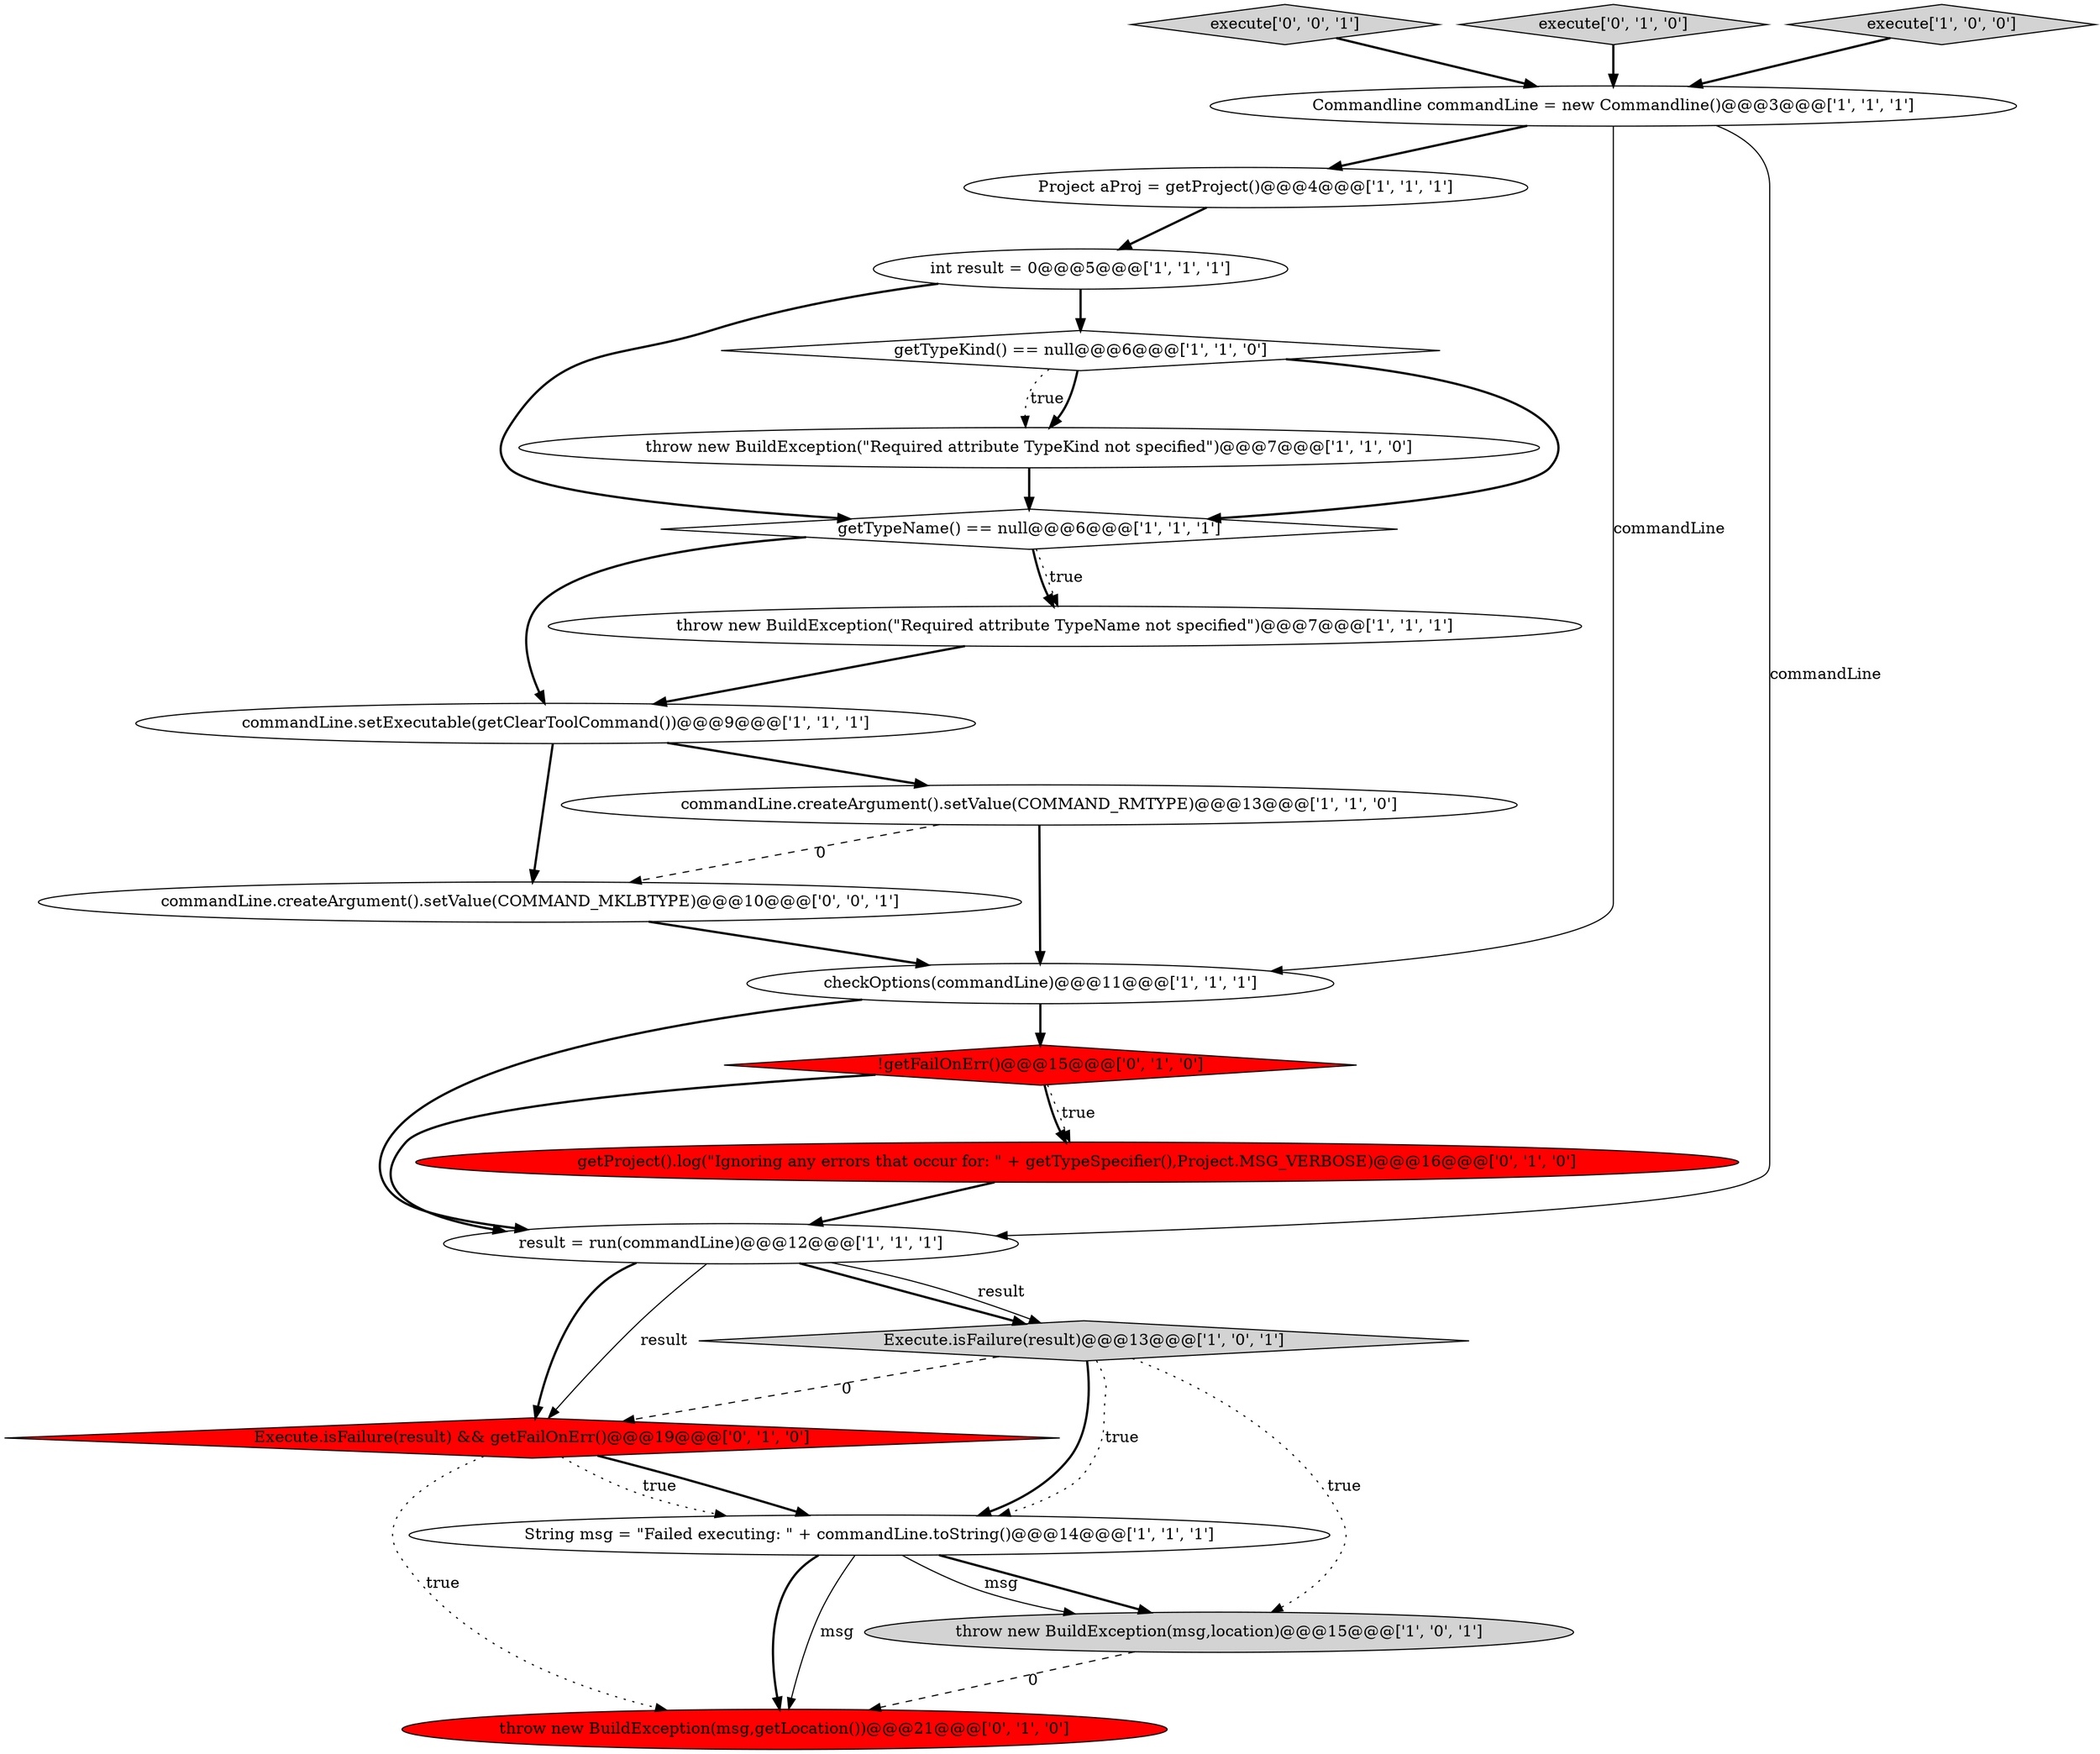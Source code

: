 digraph {
21 [style = filled, label = "execute['0', '0', '1']", fillcolor = lightgray, shape = diamond image = "AAA0AAABBB3BBB"];
18 [style = filled, label = "throw new BuildException(msg,getLocation())@@@21@@@['0', '1', '0']", fillcolor = red, shape = ellipse image = "AAA1AAABBB2BBB"];
11 [style = filled, label = "commandLine.setExecutable(getClearToolCommand())@@@9@@@['1', '1', '1']", fillcolor = white, shape = ellipse image = "AAA0AAABBB1BBB"];
4 [style = filled, label = "result = run(commandLine)@@@12@@@['1', '1', '1']", fillcolor = white, shape = ellipse image = "AAA0AAABBB1BBB"];
0 [style = filled, label = "getTypeName() == null@@@6@@@['1', '1', '1']", fillcolor = white, shape = diamond image = "AAA0AAABBB1BBB"];
17 [style = filled, label = "Execute.isFailure(result) && getFailOnErr()@@@19@@@['0', '1', '0']", fillcolor = red, shape = diamond image = "AAA1AAABBB2BBB"];
14 [style = filled, label = "int result = 0@@@5@@@['1', '1', '1']", fillcolor = white, shape = ellipse image = "AAA0AAABBB1BBB"];
1 [style = filled, label = "Project aProj = getProject()@@@4@@@['1', '1', '1']", fillcolor = white, shape = ellipse image = "AAA0AAABBB1BBB"];
5 [style = filled, label = "throw new BuildException(\"Required attribute TypeName not specified\")@@@7@@@['1', '1', '1']", fillcolor = white, shape = ellipse image = "AAA0AAABBB1BBB"];
16 [style = filled, label = "!getFailOnErr()@@@15@@@['0', '1', '0']", fillcolor = red, shape = diamond image = "AAA1AAABBB2BBB"];
7 [style = filled, label = "Execute.isFailure(result)@@@13@@@['1', '0', '1']", fillcolor = lightgray, shape = diamond image = "AAA0AAABBB1BBB"];
8 [style = filled, label = "checkOptions(commandLine)@@@11@@@['1', '1', '1']", fillcolor = white, shape = ellipse image = "AAA0AAABBB1BBB"];
2 [style = filled, label = "throw new BuildException(msg,location)@@@15@@@['1', '0', '1']", fillcolor = lightgray, shape = ellipse image = "AAA0AAABBB1BBB"];
20 [style = filled, label = "commandLine.createArgument().setValue(COMMAND_MKLBTYPE)@@@10@@@['0', '0', '1']", fillcolor = white, shape = ellipse image = "AAA0AAABBB3BBB"];
19 [style = filled, label = "getProject().log(\"Ignoring any errors that occur for: \" + getTypeSpecifier(),Project.MSG_VERBOSE)@@@16@@@['0', '1', '0']", fillcolor = red, shape = ellipse image = "AAA1AAABBB2BBB"];
9 [style = filled, label = "throw new BuildException(\"Required attribute TypeKind not specified\")@@@7@@@['1', '1', '0']", fillcolor = white, shape = ellipse image = "AAA0AAABBB1BBB"];
15 [style = filled, label = "execute['0', '1', '0']", fillcolor = lightgray, shape = diamond image = "AAA0AAABBB2BBB"];
6 [style = filled, label = "getTypeKind() == null@@@6@@@['1', '1', '0']", fillcolor = white, shape = diamond image = "AAA0AAABBB1BBB"];
13 [style = filled, label = "Commandline commandLine = new Commandline()@@@3@@@['1', '1', '1']", fillcolor = white, shape = ellipse image = "AAA0AAABBB1BBB"];
10 [style = filled, label = "execute['1', '0', '0']", fillcolor = lightgray, shape = diamond image = "AAA0AAABBB1BBB"];
3 [style = filled, label = "commandLine.createArgument().setValue(COMMAND_RMTYPE)@@@13@@@['1', '1', '0']", fillcolor = white, shape = ellipse image = "AAA0AAABBB1BBB"];
12 [style = filled, label = "String msg = \"Failed executing: \" + commandLine.toString()@@@14@@@['1', '1', '1']", fillcolor = white, shape = ellipse image = "AAA0AAABBB1BBB"];
16->19 [style = dotted, label="true"];
8->16 [style = bold, label=""];
11->20 [style = bold, label=""];
7->2 [style = dotted, label="true"];
15->13 [style = bold, label=""];
0->5 [style = dotted, label="true"];
9->0 [style = bold, label=""];
4->17 [style = bold, label=""];
17->18 [style = dotted, label="true"];
7->12 [style = bold, label=""];
7->17 [style = dashed, label="0"];
13->4 [style = solid, label="commandLine"];
13->8 [style = solid, label="commandLine"];
0->11 [style = bold, label=""];
6->0 [style = bold, label=""];
4->17 [style = solid, label="result"];
16->19 [style = bold, label=""];
4->7 [style = bold, label=""];
13->1 [style = bold, label=""];
7->12 [style = dotted, label="true"];
12->2 [style = bold, label=""];
20->8 [style = bold, label=""];
17->12 [style = bold, label=""];
12->2 [style = solid, label="msg"];
14->0 [style = bold, label=""];
10->13 [style = bold, label=""];
21->13 [style = bold, label=""];
11->3 [style = bold, label=""];
6->9 [style = dotted, label="true"];
17->12 [style = dotted, label="true"];
3->8 [style = bold, label=""];
3->20 [style = dashed, label="0"];
12->18 [style = bold, label=""];
2->18 [style = dashed, label="0"];
1->14 [style = bold, label=""];
5->11 [style = bold, label=""];
19->4 [style = bold, label=""];
8->4 [style = bold, label=""];
6->9 [style = bold, label=""];
16->4 [style = bold, label=""];
12->18 [style = solid, label="msg"];
14->6 [style = bold, label=""];
0->5 [style = bold, label=""];
4->7 [style = solid, label="result"];
}
